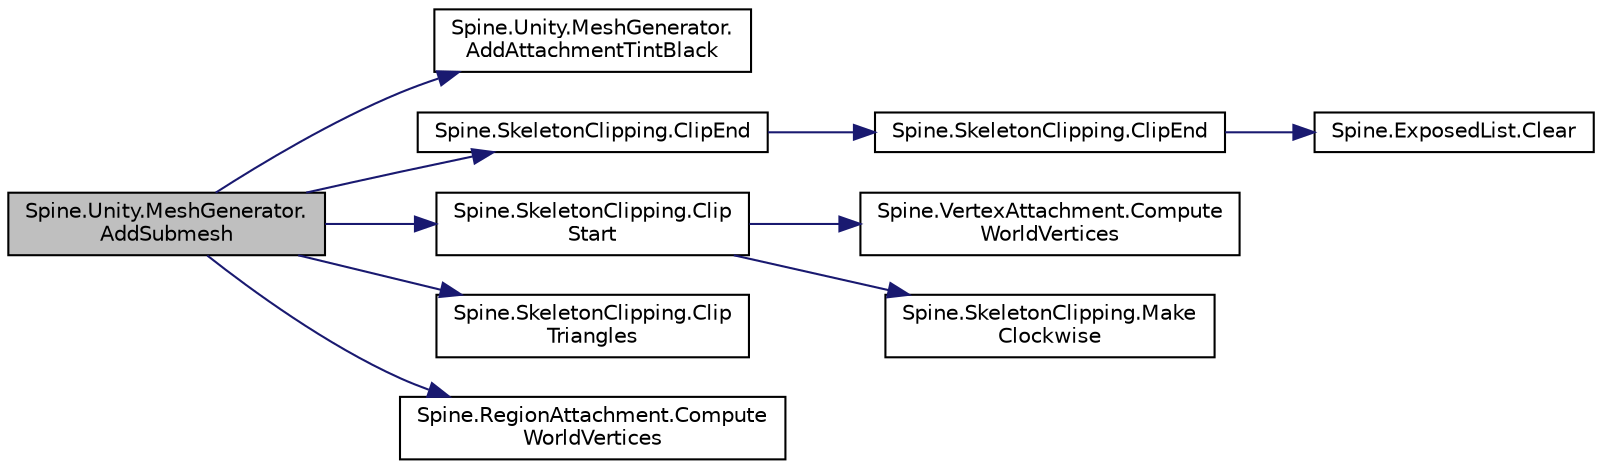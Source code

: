 digraph "Spine.Unity.MeshGenerator.AddSubmesh"
{
 // LATEX_PDF_SIZE
  edge [fontname="Helvetica",fontsize="10",labelfontname="Helvetica",labelfontsize="10"];
  node [fontname="Helvetica",fontsize="10",shape=record];
  rankdir="LR";
  Node1 [label="Spine.Unity.MeshGenerator.\lAddSubmesh",height=0.2,width=0.4,color="black", fillcolor="grey75", style="filled", fontcolor="black",tooltip=" "];
  Node1 -> Node2 [color="midnightblue",fontsize="10",style="solid",fontname="Helvetica"];
  Node2 [label="Spine.Unity.MeshGenerator.\lAddAttachmentTintBlack",height=0.2,width=0.4,color="black", fillcolor="white", style="filled",URL="$class_spine_1_1_unity_1_1_mesh_generator.html#a2973ceef783dac952bd6d5eccc90d41d",tooltip=" "];
  Node1 -> Node3 [color="midnightblue",fontsize="10",style="solid",fontname="Helvetica"];
  Node3 [label="Spine.SkeletonClipping.ClipEnd",height=0.2,width=0.4,color="black", fillcolor="white", style="filled",URL="$class_spine_1_1_skeleton_clipping.html#a1a07278048c33b547f8a596c41ceb4bb",tooltip=" "];
  Node3 -> Node4 [color="midnightblue",fontsize="10",style="solid",fontname="Helvetica"];
  Node4 [label="Spine.SkeletonClipping.ClipEnd",height=0.2,width=0.4,color="black", fillcolor="white", style="filled",URL="$class_spine_1_1_skeleton_clipping.html#a4351ab3c136c8d55809579933d943770",tooltip=" "];
  Node4 -> Node5 [color="midnightblue",fontsize="10",style="solid",fontname="Helvetica"];
  Node5 [label="Spine.ExposedList.Clear",height=0.2,width=0.4,color="black", fillcolor="white", style="filled",URL="$class_spine_1_1_exposed_list.html#ab2453ae483ae98e5e68ea616320c8f5b",tooltip=" "];
  Node1 -> Node6 [color="midnightblue",fontsize="10",style="solid",fontname="Helvetica"];
  Node6 [label="Spine.SkeletonClipping.Clip\lStart",height=0.2,width=0.4,color="black", fillcolor="white", style="filled",URL="$class_spine_1_1_skeleton_clipping.html#ae62e72353332993c8e3c7bc437edfd67",tooltip=" "];
  Node6 -> Node7 [color="midnightblue",fontsize="10",style="solid",fontname="Helvetica"];
  Node7 [label="Spine.VertexAttachment.Compute\lWorldVertices",height=0.2,width=0.4,color="black", fillcolor="white", style="filled",URL="$class_spine_1_1_vertex_attachment.html#a3a09094aaa5c85778385a1b19397fced",tooltip=" "];
  Node6 -> Node8 [color="midnightblue",fontsize="10",style="solid",fontname="Helvetica"];
  Node8 [label="Spine.SkeletonClipping.Make\lClockwise",height=0.2,width=0.4,color="black", fillcolor="white", style="filled",URL="$class_spine_1_1_skeleton_clipping.html#aba7209fd235ecabbf7c0af1a994e65a8",tooltip=" "];
  Node1 -> Node9 [color="midnightblue",fontsize="10",style="solid",fontname="Helvetica"];
  Node9 [label="Spine.SkeletonClipping.Clip\lTriangles",height=0.2,width=0.4,color="black", fillcolor="white", style="filled",URL="$class_spine_1_1_skeleton_clipping.html#aec7fae2af5eac108aa788fb43a091bbb",tooltip=" "];
  Node1 -> Node10 [color="midnightblue",fontsize="10",style="solid",fontname="Helvetica"];
  Node10 [label="Spine.RegionAttachment.Compute\lWorldVertices",height=0.2,width=0.4,color="black", fillcolor="white", style="filled",URL="$class_spine_1_1_region_attachment.html#a06e20a82691dfcedf87339edf34c9de3",tooltip="Transforms the attachment's four vertices to world coordinates."];
}

